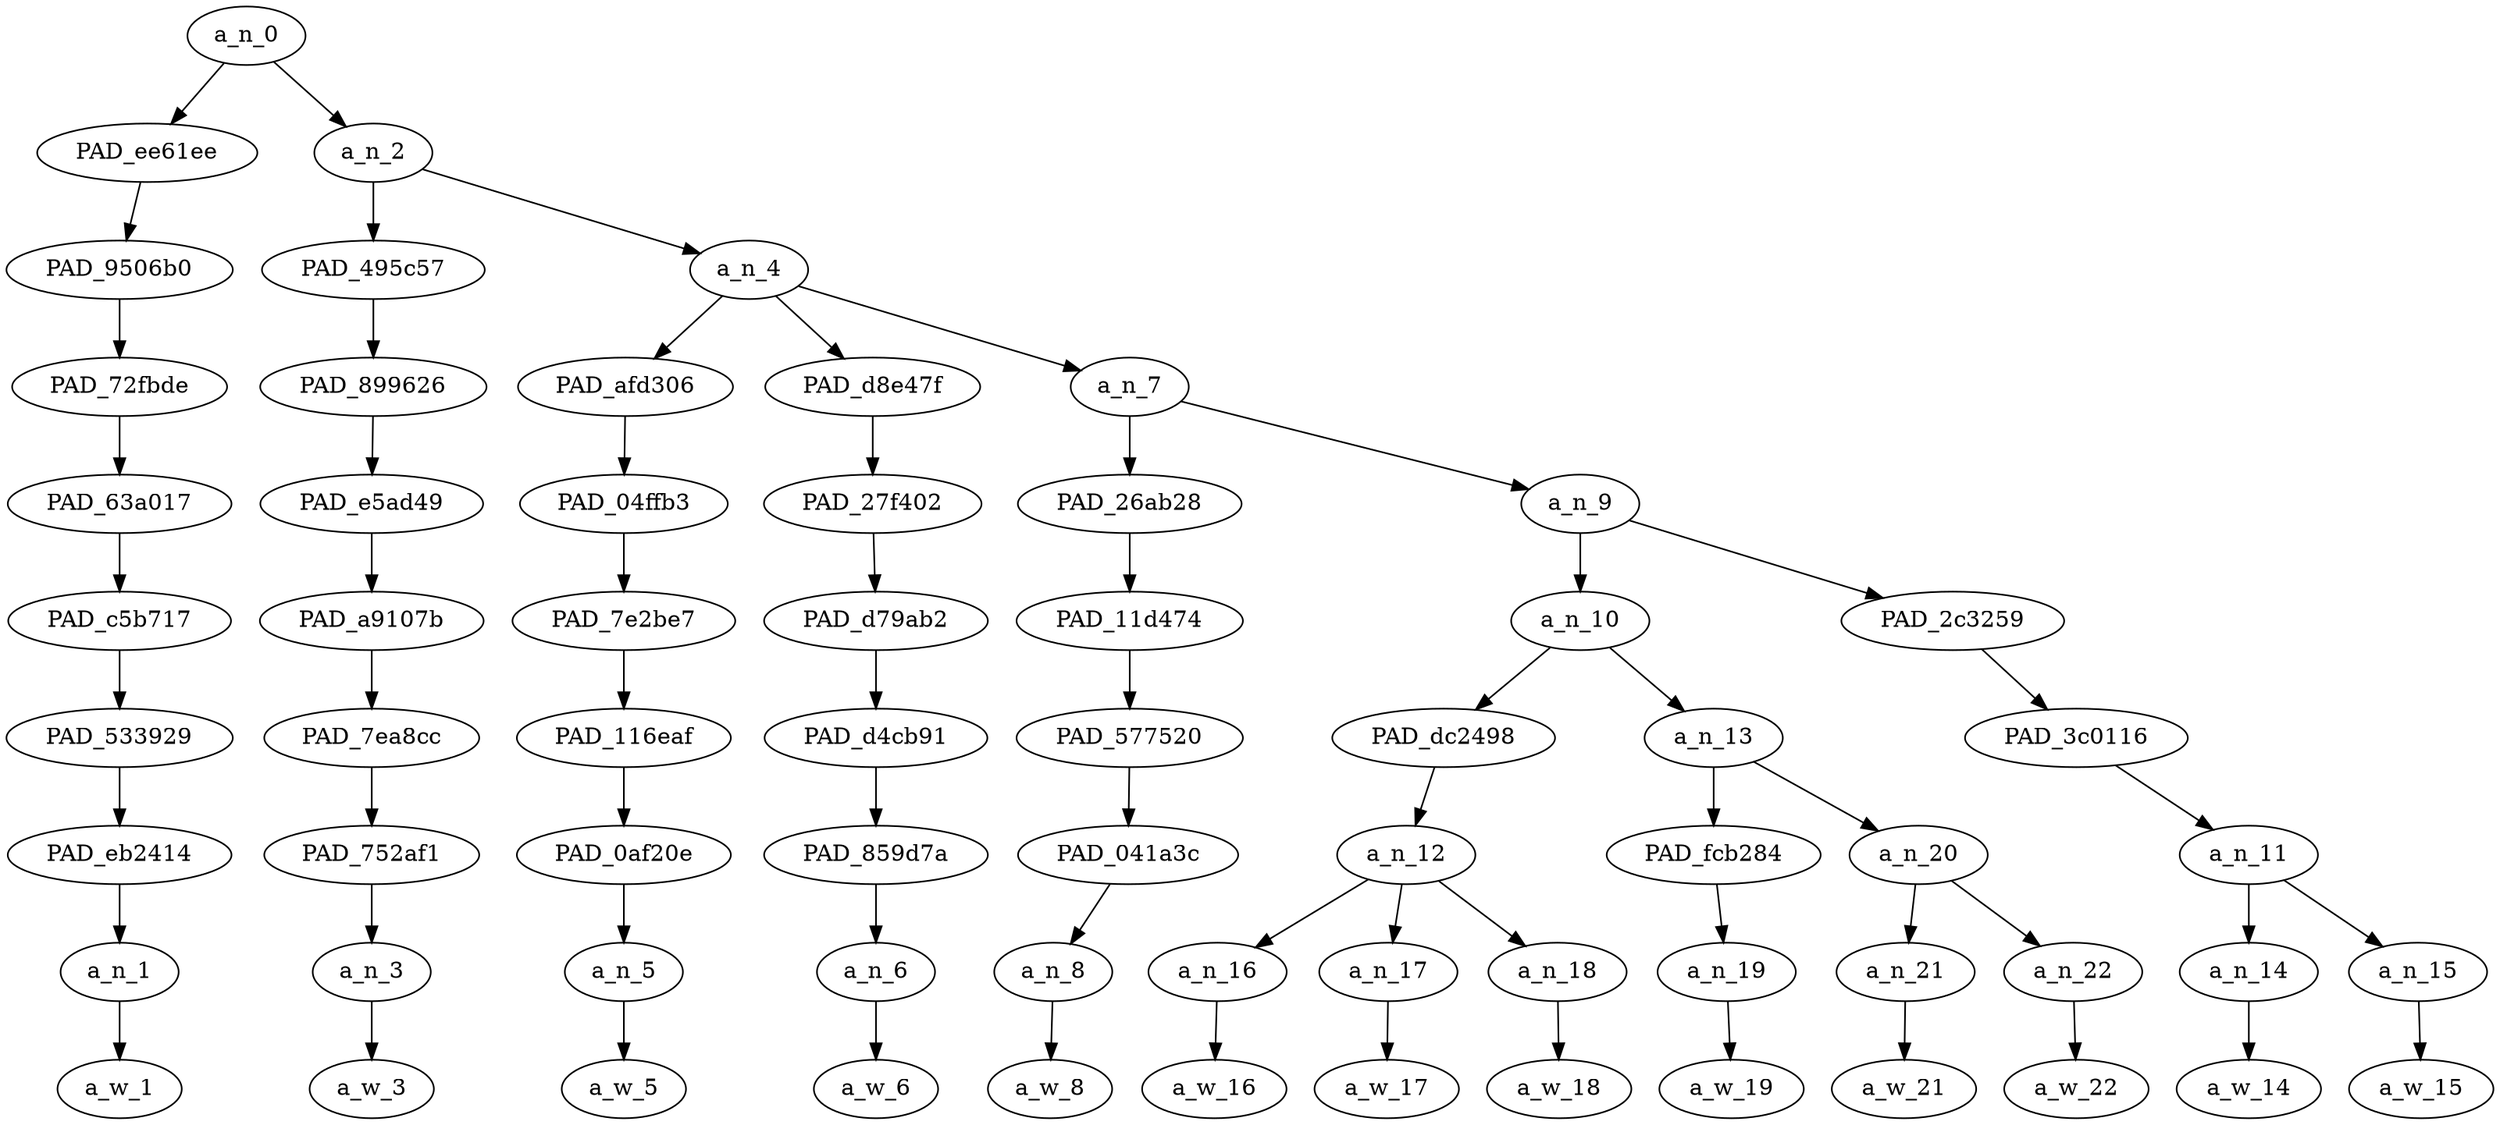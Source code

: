 strict digraph "" {
	a_n_0	[div_dir=1,
		index=0,
		level=9,
		pos="1.2265625,9!",
		text_span="[0, 1, 2, 3, 4, 5, 6, 7, 8, 9, 10, 11, 12]",
		value=1.00000000];
	PAD_ee61ee	[div_dir=1,
		index=0,
		level=8,
		pos="0.0,8!",
		text_span="[0]",
		value=0.09296870];
	a_n_0 -> PAD_ee61ee;
	a_n_2	[div_dir=1,
		index=1,
		level=8,
		pos="2.453125,8!",
		text_span="[1, 2, 3, 4, 5, 6, 7, 8, 9, 10, 11, 12]",
		value=0.90652508];
	a_n_0 -> a_n_2;
	PAD_9506b0	[div_dir=1,
		index=0,
		level=7,
		pos="0.0,7!",
		text_span="[0]",
		value=0.09296870];
	PAD_ee61ee -> PAD_9506b0;
	PAD_72fbde	[div_dir=1,
		index=0,
		level=6,
		pos="0.0,6!",
		text_span="[0]",
		value=0.09296870];
	PAD_9506b0 -> PAD_72fbde;
	PAD_63a017	[div_dir=1,
		index=0,
		level=5,
		pos="0.0,5!",
		text_span="[0]",
		value=0.09296870];
	PAD_72fbde -> PAD_63a017;
	PAD_c5b717	[div_dir=1,
		index=0,
		level=4,
		pos="0.0,4!",
		text_span="[0]",
		value=0.09296870];
	PAD_63a017 -> PAD_c5b717;
	PAD_533929	[div_dir=1,
		index=0,
		level=3,
		pos="0.0,3!",
		text_span="[0]",
		value=0.09296870];
	PAD_c5b717 -> PAD_533929;
	PAD_eb2414	[div_dir=1,
		index=0,
		level=2,
		pos="0.0,2!",
		text_span="[0]",
		value=0.09296870];
	PAD_533929 -> PAD_eb2414;
	a_n_1	[div_dir=1,
		index=0,
		level=1,
		pos="0.0,1!",
		text_span="[0]",
		value=0.09296870];
	PAD_eb2414 -> a_n_1;
	a_w_1	[div_dir=0,
		index=0,
		level=0,
		pos="0,0!",
		text_span="[0]",
		value="<user>"];
	a_n_1 -> a_w_1;
	PAD_495c57	[div_dir=1,
		index=1,
		level=7,
		pos="1.0,7!",
		text_span="[1]",
		value=0.07583925];
	a_n_2 -> PAD_495c57;
	a_n_4	[div_dir=1,
		index=2,
		level=7,
		pos="3.90625,7!",
		text_span="[2, 3, 4, 5, 6, 7, 8, 9, 10, 11, 12]",
		value=0.83024952];
	a_n_2 -> a_n_4;
	PAD_899626	[div_dir=1,
		index=1,
		level=6,
		pos="1.0,6!",
		text_span="[1]",
		value=0.07583925];
	PAD_495c57 -> PAD_899626;
	PAD_e5ad49	[div_dir=1,
		index=1,
		level=5,
		pos="1.0,5!",
		text_span="[1]",
		value=0.07583925];
	PAD_899626 -> PAD_e5ad49;
	PAD_a9107b	[div_dir=1,
		index=1,
		level=4,
		pos="1.0,4!",
		text_span="[1]",
		value=0.07583925];
	PAD_e5ad49 -> PAD_a9107b;
	PAD_7ea8cc	[div_dir=1,
		index=1,
		level=3,
		pos="1.0,3!",
		text_span="[1]",
		value=0.07583925];
	PAD_a9107b -> PAD_7ea8cc;
	PAD_752af1	[div_dir=1,
		index=1,
		level=2,
		pos="1.0,2!",
		text_span="[1]",
		value=0.07583925];
	PAD_7ea8cc -> PAD_752af1;
	a_n_3	[div_dir=1,
		index=1,
		level=1,
		pos="1.0,1!",
		text_span="[1]",
		value=0.07583925];
	PAD_752af1 -> a_n_3;
	a_w_3	[div_dir=0,
		index=1,
		level=0,
		pos="1,0!",
		text_span="[1]",
		value=how];
	a_n_3 -> a_w_3;
	PAD_afd306	[div_dir=1,
		index=2,
		level=6,
		pos="2.0,6!",
		text_span="[2]",
		value=0.05728801];
	a_n_4 -> PAD_afd306;
	PAD_d8e47f	[div_dir=1,
		index=3,
		level=6,
		pos="3.0,6!",
		text_span="[3]",
		value=0.06256587];
	a_n_4 -> PAD_d8e47f;
	a_n_7	[div_dir=1,
		index=4,
		level=6,
		pos="6.71875,6!",
		text_span="[4, 5, 6, 7, 8, 9, 10, 11, 12]",
		value=0.71002766];
	a_n_4 -> a_n_7;
	PAD_04ffb3	[div_dir=1,
		index=2,
		level=5,
		pos="2.0,5!",
		text_span="[2]",
		value=0.05728801];
	PAD_afd306 -> PAD_04ffb3;
	PAD_7e2be7	[div_dir=1,
		index=2,
		level=4,
		pos="2.0,4!",
		text_span="[2]",
		value=0.05728801];
	PAD_04ffb3 -> PAD_7e2be7;
	PAD_116eaf	[div_dir=1,
		index=2,
		level=3,
		pos="2.0,3!",
		text_span="[2]",
		value=0.05728801];
	PAD_7e2be7 -> PAD_116eaf;
	PAD_0af20e	[div_dir=1,
		index=2,
		level=2,
		pos="2.0,2!",
		text_span="[2]",
		value=0.05728801];
	PAD_116eaf -> PAD_0af20e;
	a_n_5	[div_dir=1,
		index=2,
		level=1,
		pos="2.0,1!",
		text_span="[2]",
		value=0.05728801];
	PAD_0af20e -> a_n_5;
	a_w_5	[div_dir=0,
		index=2,
		level=0,
		pos="2,0!",
		text_span="[2]",
		value=will];
	a_n_5 -> a_w_5;
	PAD_27f402	[div_dir=1,
		index=3,
		level=5,
		pos="3.0,5!",
		text_span="[3]",
		value=0.06256587];
	PAD_d8e47f -> PAD_27f402;
	PAD_d79ab2	[div_dir=1,
		index=3,
		level=4,
		pos="3.0,4!",
		text_span="[3]",
		value=0.06256587];
	PAD_27f402 -> PAD_d79ab2;
	PAD_d4cb91	[div_dir=1,
		index=3,
		level=3,
		pos="3.0,3!",
		text_span="[3]",
		value=0.06256587];
	PAD_d79ab2 -> PAD_d4cb91;
	PAD_859d7a	[div_dir=1,
		index=3,
		level=2,
		pos="3.0,2!",
		text_span="[3]",
		value=0.06256587];
	PAD_d4cb91 -> PAD_859d7a;
	a_n_6	[div_dir=1,
		index=3,
		level=1,
		pos="3.0,1!",
		text_span="[3]",
		value=0.06256587];
	PAD_859d7a -> a_n_6;
	a_w_6	[div_dir=0,
		index=3,
		level=0,
		pos="3,0!",
		text_span="[3]",
		value=you];
	a_n_6 -> a_w_6;
	PAD_26ab28	[div_dir=-1,
		index=4,
		level=5,
		pos="4.0,5!",
		text_span="[4]",
		value=0.05438271];
	a_n_7 -> PAD_26ab28;
	a_n_9	[div_dir=1,
		index=5,
		level=5,
		pos="9.4375,5!",
		text_span="[5, 6, 7, 8, 9, 10, 11, 12]",
		value=0.65527528];
	a_n_7 -> a_n_9;
	PAD_11d474	[div_dir=-1,
		index=4,
		level=4,
		pos="4.0,4!",
		text_span="[4]",
		value=0.05438271];
	PAD_26ab28 -> PAD_11d474;
	PAD_577520	[div_dir=-1,
		index=4,
		level=3,
		pos="4.0,3!",
		text_span="[4]",
		value=0.05438271];
	PAD_11d474 -> PAD_577520;
	PAD_041a3c	[div_dir=-1,
		index=4,
		level=2,
		pos="4.0,2!",
		text_span="[4]",
		value=0.05438271];
	PAD_577520 -> PAD_041a3c;
	a_n_8	[div_dir=-1,
		index=4,
		level=1,
		pos="4.0,1!",
		text_span="[4]",
		value=0.05438271];
	PAD_041a3c -> a_n_8;
	a_w_8	[div_dir=0,
		index=4,
		level=0,
		pos="4,0!",
		text_span="[4]",
		value=stop];
	a_n_8 -> a_w_8;
	a_n_10	[div_dir=1,
		index=5,
		level=4,
		pos="7.375,4!",
		text_span="[5, 6, 7, 8, 9, 10]",
		value=0.49156606];
	a_n_9 -> a_n_10;
	PAD_2c3259	[div_dir=1,
		index=6,
		level=4,
		pos="11.5,4!",
		text_span="[11, 12]",
		value=0.16327248];
	a_n_9 -> PAD_2c3259;
	PAD_dc2498	[div_dir=1,
		index=5,
		level=3,
		pos="6.0,3!",
		text_span="[5, 6, 7]",
		value=0.20364775];
	a_n_10 -> PAD_dc2498;
	a_n_13	[div_dir=1,
		index=6,
		level=3,
		pos="8.75,3!",
		text_span="[8, 9, 10]",
		value=0.28768553];
	a_n_10 -> a_n_13;
	a_n_12	[div_dir=1,
		index=5,
		level=2,
		pos="6.0,2!",
		text_span="[5, 6, 7]",
		value=0.20364775];
	PAD_dc2498 -> a_n_12;
	a_n_16	[div_dir=1,
		index=5,
		level=1,
		pos="5.0,1!",
		text_span="[5]",
		value=0.04668803];
	a_n_12 -> a_n_16;
	a_n_17	[div_dir=1,
		index=6,
		level=1,
		pos="6.0,1!",
		text_span="[6]",
		value=0.07774637];
	a_n_12 -> a_n_17;
	a_n_18	[div_dir=1,
		index=7,
		level=1,
		pos="7.0,1!",
		text_span="[7]",
		value=0.07901105];
	a_n_12 -> a_n_18;
	a_w_16	[div_dir=0,
		index=5,
		level=0,
		pos="5,0!",
		text_span="[5]",
		value=the];
	a_n_16 -> a_w_16;
	a_w_17	[div_dir=0,
		index=6,
		level=0,
		pos="6,0!",
		text_span="[6]",
		value=foreign];
	a_n_17 -> a_w_17;
	a_w_18	[div_dir=0,
		index=7,
		level=0,
		pos="7,0!",
		text_span="[7]",
		value=interference];
	a_n_18 -> a_w_18;
	PAD_fcb284	[div_dir=1,
		index=6,
		level=2,
		pos="8.0,2!",
		text_span="[8]",
		value=0.05027163];
	a_n_13 -> PAD_fcb284;
	a_n_20	[div_dir=1,
		index=7,
		level=2,
		pos="9.5,2!",
		text_span="[9, 10]",
		value=0.23728865];
	a_n_13 -> a_n_20;
	a_n_19	[div_dir=1,
		index=8,
		level=1,
		pos="8.0,1!",
		text_span="[8]",
		value=0.05027163];
	PAD_fcb284 -> a_n_19;
	a_w_19	[div_dir=0,
		index=8,
		level=0,
		pos="8,0!",
		text_span="[8]",
		value=of];
	a_n_19 -> a_w_19;
	a_n_21	[div_dir=1,
		index=9,
		level=1,
		pos="9.0,1!",
		text_span="[9]",
		value=0.10269688];
	a_n_20 -> a_n_21;
	a_n_22	[div_dir=1,
		index=10,
		level=1,
		pos="10.0,1!",
		text_span="[10]",
		value=0.13450069];
	a_n_20 -> a_n_22;
	a_w_21	[div_dir=0,
		index=9,
		level=0,
		pos="9,0!",
		text_span="[9]",
		value=illegal];
	a_n_21 -> a_w_21;
	a_w_22	[div_dir=0,
		index=10,
		level=0,
		pos="10,0!",
		text_span="[10]",
		value=immigrants];
	a_n_22 -> a_w_22;
	PAD_3c0116	[div_dir=1,
		index=7,
		level=3,
		pos="11.5,3!",
		text_span="[11, 12]",
		value=0.16327248];
	PAD_2c3259 -> PAD_3c0116;
	a_n_11	[div_dir=1,
		index=8,
		level=2,
		pos="11.5,2!",
		text_span="[11, 12]",
		value=0.16327248];
	PAD_3c0116 -> a_n_11;
	a_n_14	[div_dir=-1,
		index=11,
		level=1,
		pos="11.0,1!",
		text_span="[11]",
		value=0.07759107];
	a_n_11 -> a_n_14;
	a_n_15	[div_dir=1,
		index=12,
		level=1,
		pos="12.0,1!",
		text_span="[12]",
		value=0.08522269];
	a_n_11 -> a_n_15;
	a_w_14	[div_dir=0,
		index=11,
		level=0,
		pos="11,0!",
		text_span="[11]",
		value=voting];
	a_n_14 -> a_w_14;
	a_w_15	[div_dir=0,
		index=12,
		level=0,
		pos="12,0!",
		text_span="[12]",
		value=then];
	a_n_15 -> a_w_15;
}
